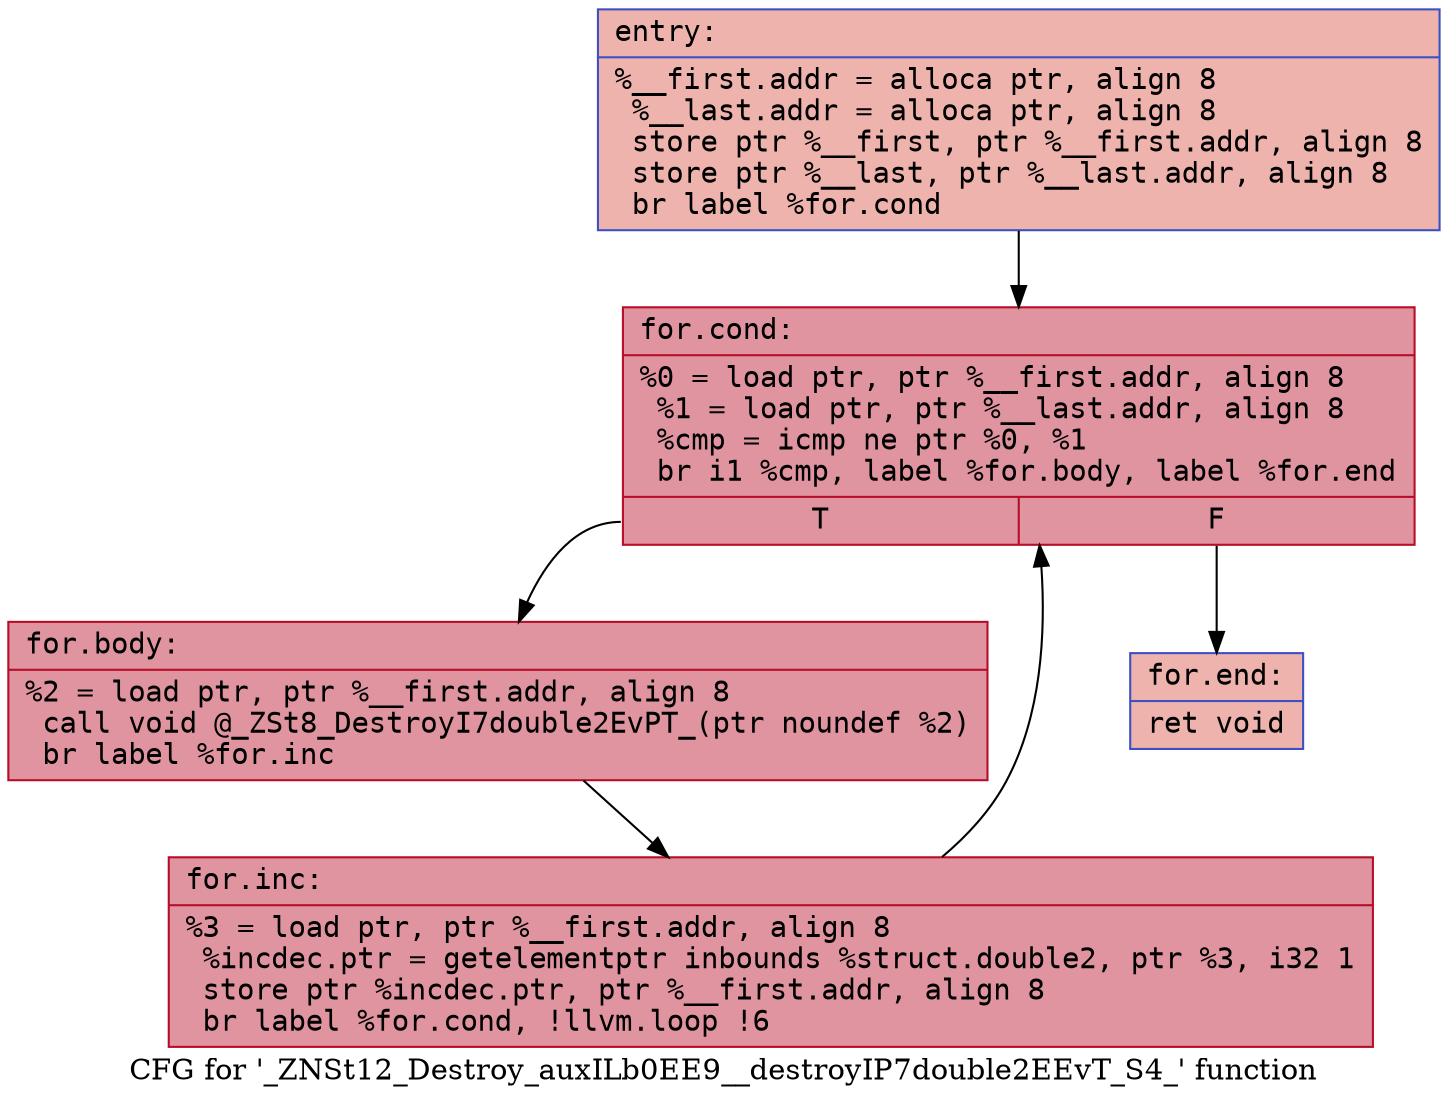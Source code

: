 digraph "CFG for '_ZNSt12_Destroy_auxILb0EE9__destroyIP7double2EEvT_S4_' function" {
	label="CFG for '_ZNSt12_Destroy_auxILb0EE9__destroyIP7double2EEvT_S4_' function";

	Node0x56307d6c9cb0 [shape=record,color="#3d50c3ff", style=filled, fillcolor="#d6524470" fontname="Courier",label="{entry:\l|  %__first.addr = alloca ptr, align 8\l  %__last.addr = alloca ptr, align 8\l  store ptr %__first, ptr %__first.addr, align 8\l  store ptr %__last, ptr %__last.addr, align 8\l  br label %for.cond\l}"];
	Node0x56307d6c9cb0 -> Node0x56307d6c9f80[tooltip="entry -> for.cond\nProbability 100.00%" ];
	Node0x56307d6c9f80 [shape=record,color="#b70d28ff", style=filled, fillcolor="#b70d2870" fontname="Courier",label="{for.cond:\l|  %0 = load ptr, ptr %__first.addr, align 8\l  %1 = load ptr, ptr %__last.addr, align 8\l  %cmp = icmp ne ptr %0, %1\l  br i1 %cmp, label %for.body, label %for.end\l|{<s0>T|<s1>F}}"];
	Node0x56307d6c9f80:s0 -> Node0x56307d6ca200[tooltip="for.cond -> for.body\nProbability 96.88%" ];
	Node0x56307d6c9f80:s1 -> Node0x56307d6ca280[tooltip="for.cond -> for.end\nProbability 3.12%" ];
	Node0x56307d6ca200 [shape=record,color="#b70d28ff", style=filled, fillcolor="#b70d2870" fontname="Courier",label="{for.body:\l|  %2 = load ptr, ptr %__first.addr, align 8\l  call void @_ZSt8_DestroyI7double2EvPT_(ptr noundef %2)\l  br label %for.inc\l}"];
	Node0x56307d6ca200 -> Node0x56307d6ca670[tooltip="for.body -> for.inc\nProbability 100.00%" ];
	Node0x56307d6ca670 [shape=record,color="#b70d28ff", style=filled, fillcolor="#b70d2870" fontname="Courier",label="{for.inc:\l|  %3 = load ptr, ptr %__first.addr, align 8\l  %incdec.ptr = getelementptr inbounds %struct.double2, ptr %3, i32 1\l  store ptr %incdec.ptr, ptr %__first.addr, align 8\l  br label %for.cond, !llvm.loop !6\l}"];
	Node0x56307d6ca670 -> Node0x56307d6c9f80[tooltip="for.inc -> for.cond\nProbability 100.00%" ];
	Node0x56307d6ca280 [shape=record,color="#3d50c3ff", style=filled, fillcolor="#d6524470" fontname="Courier",label="{for.end:\l|  ret void\l}"];
}
